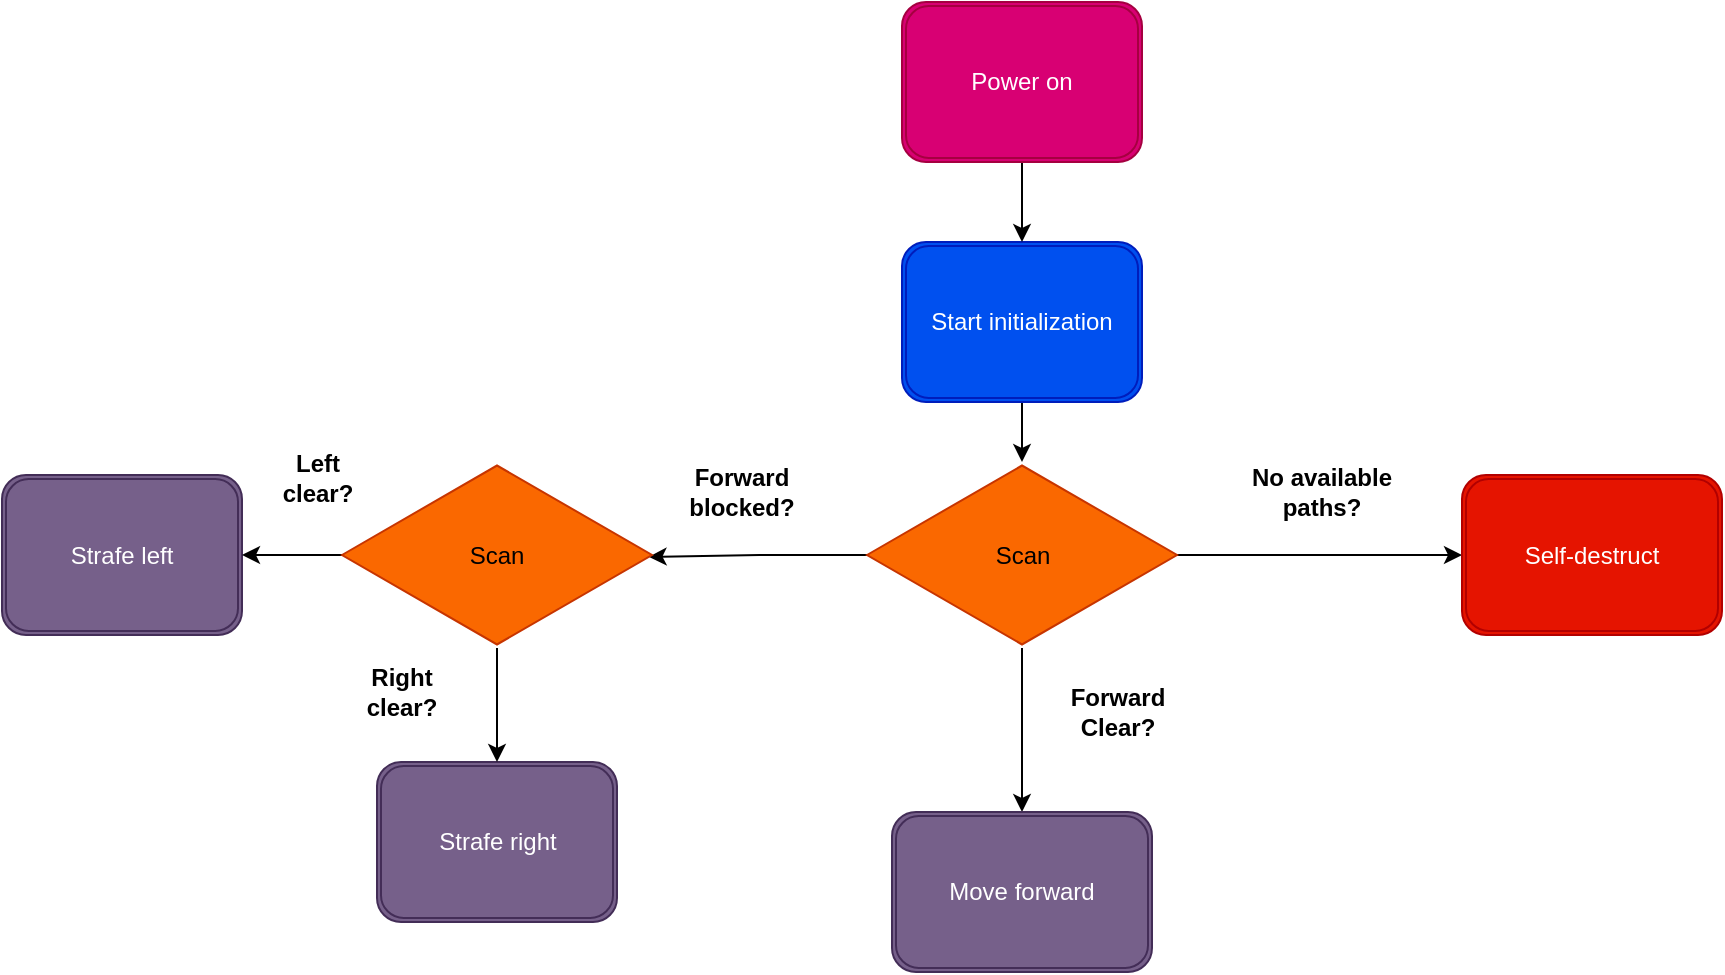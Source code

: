 <mxfile version="21.1.4" type="github">
  <diagram name="Page-1" id="74e2e168-ea6b-b213-b513-2b3c1d86103e">
    <mxGraphModel dx="1430" dy="775" grid="1" gridSize="10" guides="1" tooltips="1" connect="1" arrows="1" fold="1" page="1" pageScale="1" pageWidth="1100" pageHeight="850" background="none" math="0" shadow="0">
      <root>
        <mxCell id="0" />
        <mxCell id="1" parent="0" />
        <mxCell id="ZkDkmKv_Wg0DZdJq-MGv-2" value="Strafe left" style="shape=ext;double=1;rounded=1;whiteSpace=wrap;html=1;fillColor=#76608a;fontColor=#ffffff;strokeColor=#432D57;" vertex="1" parent="1">
          <mxGeometry x="40" y="256.5" width="120" height="80" as="geometry" />
        </mxCell>
        <mxCell id="ZkDkmKv_Wg0DZdJq-MGv-27" style="edgeStyle=orthogonalEdgeStyle;rounded=0;orthogonalLoop=1;jettySize=auto;html=1;" edge="1" parent="1" source="ZkDkmKv_Wg0DZdJq-MGv-3" target="ZkDkmKv_Wg0DZdJq-MGv-5">
          <mxGeometry relative="1" as="geometry" />
        </mxCell>
        <mxCell id="ZkDkmKv_Wg0DZdJq-MGv-3" value="Start initialization" style="shape=ext;double=1;rounded=1;whiteSpace=wrap;html=1;fillColor=#0050ef;fontColor=#ffffff;strokeColor=#001DBC;" vertex="1" parent="1">
          <mxGeometry x="490" y="140" width="120" height="80" as="geometry" />
        </mxCell>
        <mxCell id="ZkDkmKv_Wg0DZdJq-MGv-28" style="edgeStyle=orthogonalEdgeStyle;rounded=0;orthogonalLoop=1;jettySize=auto;html=1;entryX=0.5;entryY=0;entryDx=0;entryDy=0;" edge="1" parent="1" source="ZkDkmKv_Wg0DZdJq-MGv-4" target="ZkDkmKv_Wg0DZdJq-MGv-3">
          <mxGeometry relative="1" as="geometry" />
        </mxCell>
        <mxCell id="ZkDkmKv_Wg0DZdJq-MGv-4" value="Power on" style="shape=ext;double=1;rounded=1;whiteSpace=wrap;html=1;fillColor=#d80073;strokeColor=#A50040;fontColor=#ffffff;" vertex="1" parent="1">
          <mxGeometry x="490" y="20" width="120" height="80" as="geometry" />
        </mxCell>
        <mxCell id="ZkDkmKv_Wg0DZdJq-MGv-11" style="edgeStyle=orthogonalEdgeStyle;rounded=0;orthogonalLoop=1;jettySize=auto;html=1;entryX=0.989;entryY=0.51;entryDx=0;entryDy=0;entryPerimeter=0;" edge="1" parent="1" source="ZkDkmKv_Wg0DZdJq-MGv-5" target="ZkDkmKv_Wg0DZdJq-MGv-14">
          <mxGeometry relative="1" as="geometry">
            <mxPoint x="410" y="340" as="targetPoint" />
          </mxGeometry>
        </mxCell>
        <mxCell id="ZkDkmKv_Wg0DZdJq-MGv-23" style="edgeStyle=orthogonalEdgeStyle;rounded=0;orthogonalLoop=1;jettySize=auto;html=1;" edge="1" parent="1" source="ZkDkmKv_Wg0DZdJq-MGv-5" target="ZkDkmKv_Wg0DZdJq-MGv-6">
          <mxGeometry relative="1" as="geometry" />
        </mxCell>
        <mxCell id="ZkDkmKv_Wg0DZdJq-MGv-25" style="edgeStyle=orthogonalEdgeStyle;rounded=0;orthogonalLoop=1;jettySize=auto;html=1;" edge="1" parent="1" source="ZkDkmKv_Wg0DZdJq-MGv-5" target="ZkDkmKv_Wg0DZdJq-MGv-24">
          <mxGeometry relative="1" as="geometry">
            <mxPoint x="740" y="297" as="targetPoint" />
          </mxGeometry>
        </mxCell>
        <mxCell id="ZkDkmKv_Wg0DZdJq-MGv-5" value="Scan" style="html=1;whiteSpace=wrap;aspect=fixed;shape=isoRectangle;fillColor=#fa6800;fontColor=#000000;strokeColor=#C73500;" vertex="1" parent="1">
          <mxGeometry x="472.5" y="250" width="155" height="93" as="geometry" />
        </mxCell>
        <mxCell id="ZkDkmKv_Wg0DZdJq-MGv-6" value="Move forward" style="shape=ext;double=1;rounded=1;whiteSpace=wrap;html=1;fillColor=#76608a;fontColor=#ffffff;strokeColor=#432D57;" vertex="1" parent="1">
          <mxGeometry x="485" y="425" width="130" height="80" as="geometry" />
        </mxCell>
        <mxCell id="ZkDkmKv_Wg0DZdJq-MGv-7" value="Strafe right" style="shape=ext;double=1;rounded=1;whiteSpace=wrap;html=1;fillColor=#76608a;fontColor=#ffffff;strokeColor=#432D57;" vertex="1" parent="1">
          <mxGeometry x="227.5" y="400" width="120" height="80" as="geometry" />
        </mxCell>
        <mxCell id="ZkDkmKv_Wg0DZdJq-MGv-13" value="Forward blocked?" style="text;html=1;strokeColor=none;fillColor=none;align=center;verticalAlign=middle;whiteSpace=wrap;rounded=0;fontStyle=1" vertex="1" parent="1">
          <mxGeometry x="380" y="250" width="60" height="30" as="geometry" />
        </mxCell>
        <mxCell id="ZkDkmKv_Wg0DZdJq-MGv-19" style="edgeStyle=orthogonalEdgeStyle;rounded=0;orthogonalLoop=1;jettySize=auto;html=1;entryX=0.5;entryY=0;entryDx=0;entryDy=0;" edge="1" parent="1" source="ZkDkmKv_Wg0DZdJq-MGv-14" target="ZkDkmKv_Wg0DZdJq-MGv-7">
          <mxGeometry relative="1" as="geometry" />
        </mxCell>
        <mxCell id="ZkDkmKv_Wg0DZdJq-MGv-22" style="edgeStyle=orthogonalEdgeStyle;rounded=0;orthogonalLoop=1;jettySize=auto;html=1;" edge="1" parent="1" source="ZkDkmKv_Wg0DZdJq-MGv-14" target="ZkDkmKv_Wg0DZdJq-MGv-2">
          <mxGeometry relative="1" as="geometry" />
        </mxCell>
        <mxCell id="ZkDkmKv_Wg0DZdJq-MGv-14" value="Scan" style="html=1;whiteSpace=wrap;aspect=fixed;shape=isoRectangle;fillColor=#fa6800;fontColor=#000000;strokeColor=#C73500;" vertex="1" parent="1">
          <mxGeometry x="210" y="250" width="155" height="93" as="geometry" />
        </mxCell>
        <mxCell id="ZkDkmKv_Wg0DZdJq-MGv-15" value="Forward Clear?" style="text;html=1;strokeColor=none;fillColor=none;align=center;verticalAlign=middle;whiteSpace=wrap;rounded=0;fontStyle=1" vertex="1" parent="1">
          <mxGeometry x="567.5" y="360" width="60" height="30" as="geometry" />
        </mxCell>
        <mxCell id="ZkDkmKv_Wg0DZdJq-MGv-24" value="Self-destruct" style="shape=ext;double=1;rounded=1;whiteSpace=wrap;html=1;fillColor=#e51400;fontColor=#ffffff;strokeColor=#B20000;" vertex="1" parent="1">
          <mxGeometry x="770" y="256.5" width="130" height="80" as="geometry" />
        </mxCell>
        <mxCell id="ZkDkmKv_Wg0DZdJq-MGv-26" value="No available paths?" style="text;html=1;strokeColor=none;fillColor=none;align=center;verticalAlign=middle;whiteSpace=wrap;rounded=0;fontStyle=1" vertex="1" parent="1">
          <mxGeometry x="650" y="243.25" width="100" height="43.5" as="geometry" />
        </mxCell>
        <mxCell id="ZkDkmKv_Wg0DZdJq-MGv-29" value="Left clear?" style="text;html=1;strokeColor=none;fillColor=none;align=center;verticalAlign=middle;whiteSpace=wrap;rounded=0;fontStyle=1" vertex="1" parent="1">
          <mxGeometry x="167.5" y="243.25" width="60" height="30" as="geometry" />
        </mxCell>
        <mxCell id="ZkDkmKv_Wg0DZdJq-MGv-30" value="Right clear?" style="text;html=1;strokeColor=none;fillColor=none;align=center;verticalAlign=middle;whiteSpace=wrap;rounded=0;fontStyle=1" vertex="1" parent="1">
          <mxGeometry x="210" y="350" width="60" height="30" as="geometry" />
        </mxCell>
      </root>
    </mxGraphModel>
  </diagram>
</mxfile>
